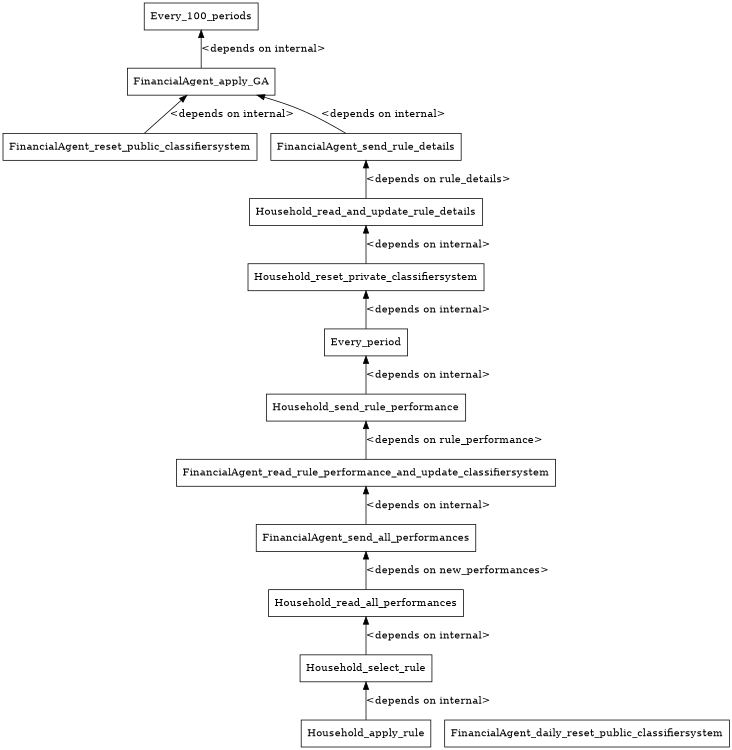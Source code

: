 digraph dependency_graph {
	rankdir=BT;
	size="8,5;"
	node [shape = rect];
	
	/* Functions */
	Every_period[label = "Every_period"]
	Every_period -> Household_reset_private_classifiersystem [ label = "<depends on internal>" ];
	Household_send_rule_performance[label = "Household_send_rule_performance"]
	Household_send_rule_performance -> Every_period [ label = "<depends on internal>" ];
	Household_read_all_performances[label = "Household_read_all_performances"]
	Household_read_all_performances -> FinancialAgent_send_all_performances [ label = "<depends on new_performances>" ];
	Household_select_rule[label = "Household_select_rule"]
	Household_select_rule -> Household_read_all_performances [ label = "<depends on internal>" ];
	Household_apply_rule[label = "Household_apply_rule"]
	Household_apply_rule -> Household_select_rule [ label = "<depends on internal>" ];
	Household_read_and_update_rule_details[label = "Household_read_and_update_rule_details"]
	Household_read_and_update_rule_details -> FinancialAgent_send_rule_details [ label = "<depends on rule_details>" ];
	Household_reset_private_classifiersystem[label = "Household_reset_private_classifiersystem"]
	Household_reset_private_classifiersystem -> Household_read_and_update_rule_details [ label = "<depends on internal>" ];
	FinancialAgent_daily_reset_public_classifiersystem[label = "FinancialAgent_daily_reset_public_classifiersystem"]
	FinancialAgent_read_rule_performance_and_update_classifiersystem[label = "FinancialAgent_read_rule_performance_and_update_classifiersystem"]
	FinancialAgent_read_rule_performance_and_update_classifiersystem -> Household_send_rule_performance [ label = "<depends on rule_performance>" ];
	FinancialAgent_send_all_performances[label = "FinancialAgent_send_all_performances"]
	FinancialAgent_send_all_performances -> FinancialAgent_read_rule_performance_and_update_classifiersystem [ label = "<depends on internal>" ];
	Every_100_periods[label = "Every_100_periods"]
	FinancialAgent_apply_GA[label = "FinancialAgent_apply_GA"]
	FinancialAgent_apply_GA -> Every_100_periods [ label = "<depends on internal>" ];
	FinancialAgent_reset_public_classifiersystem[label = "FinancialAgent_reset_public_classifiersystem"]
	FinancialAgent_reset_public_classifiersystem -> FinancialAgent_apply_GA [ label = "<depends on internal>" ];
	FinancialAgent_send_rule_details[label = "FinancialAgent_send_rule_details"]
	FinancialAgent_send_rule_details -> FinancialAgent_apply_GA [ label = "<depends on internal>" ];
}